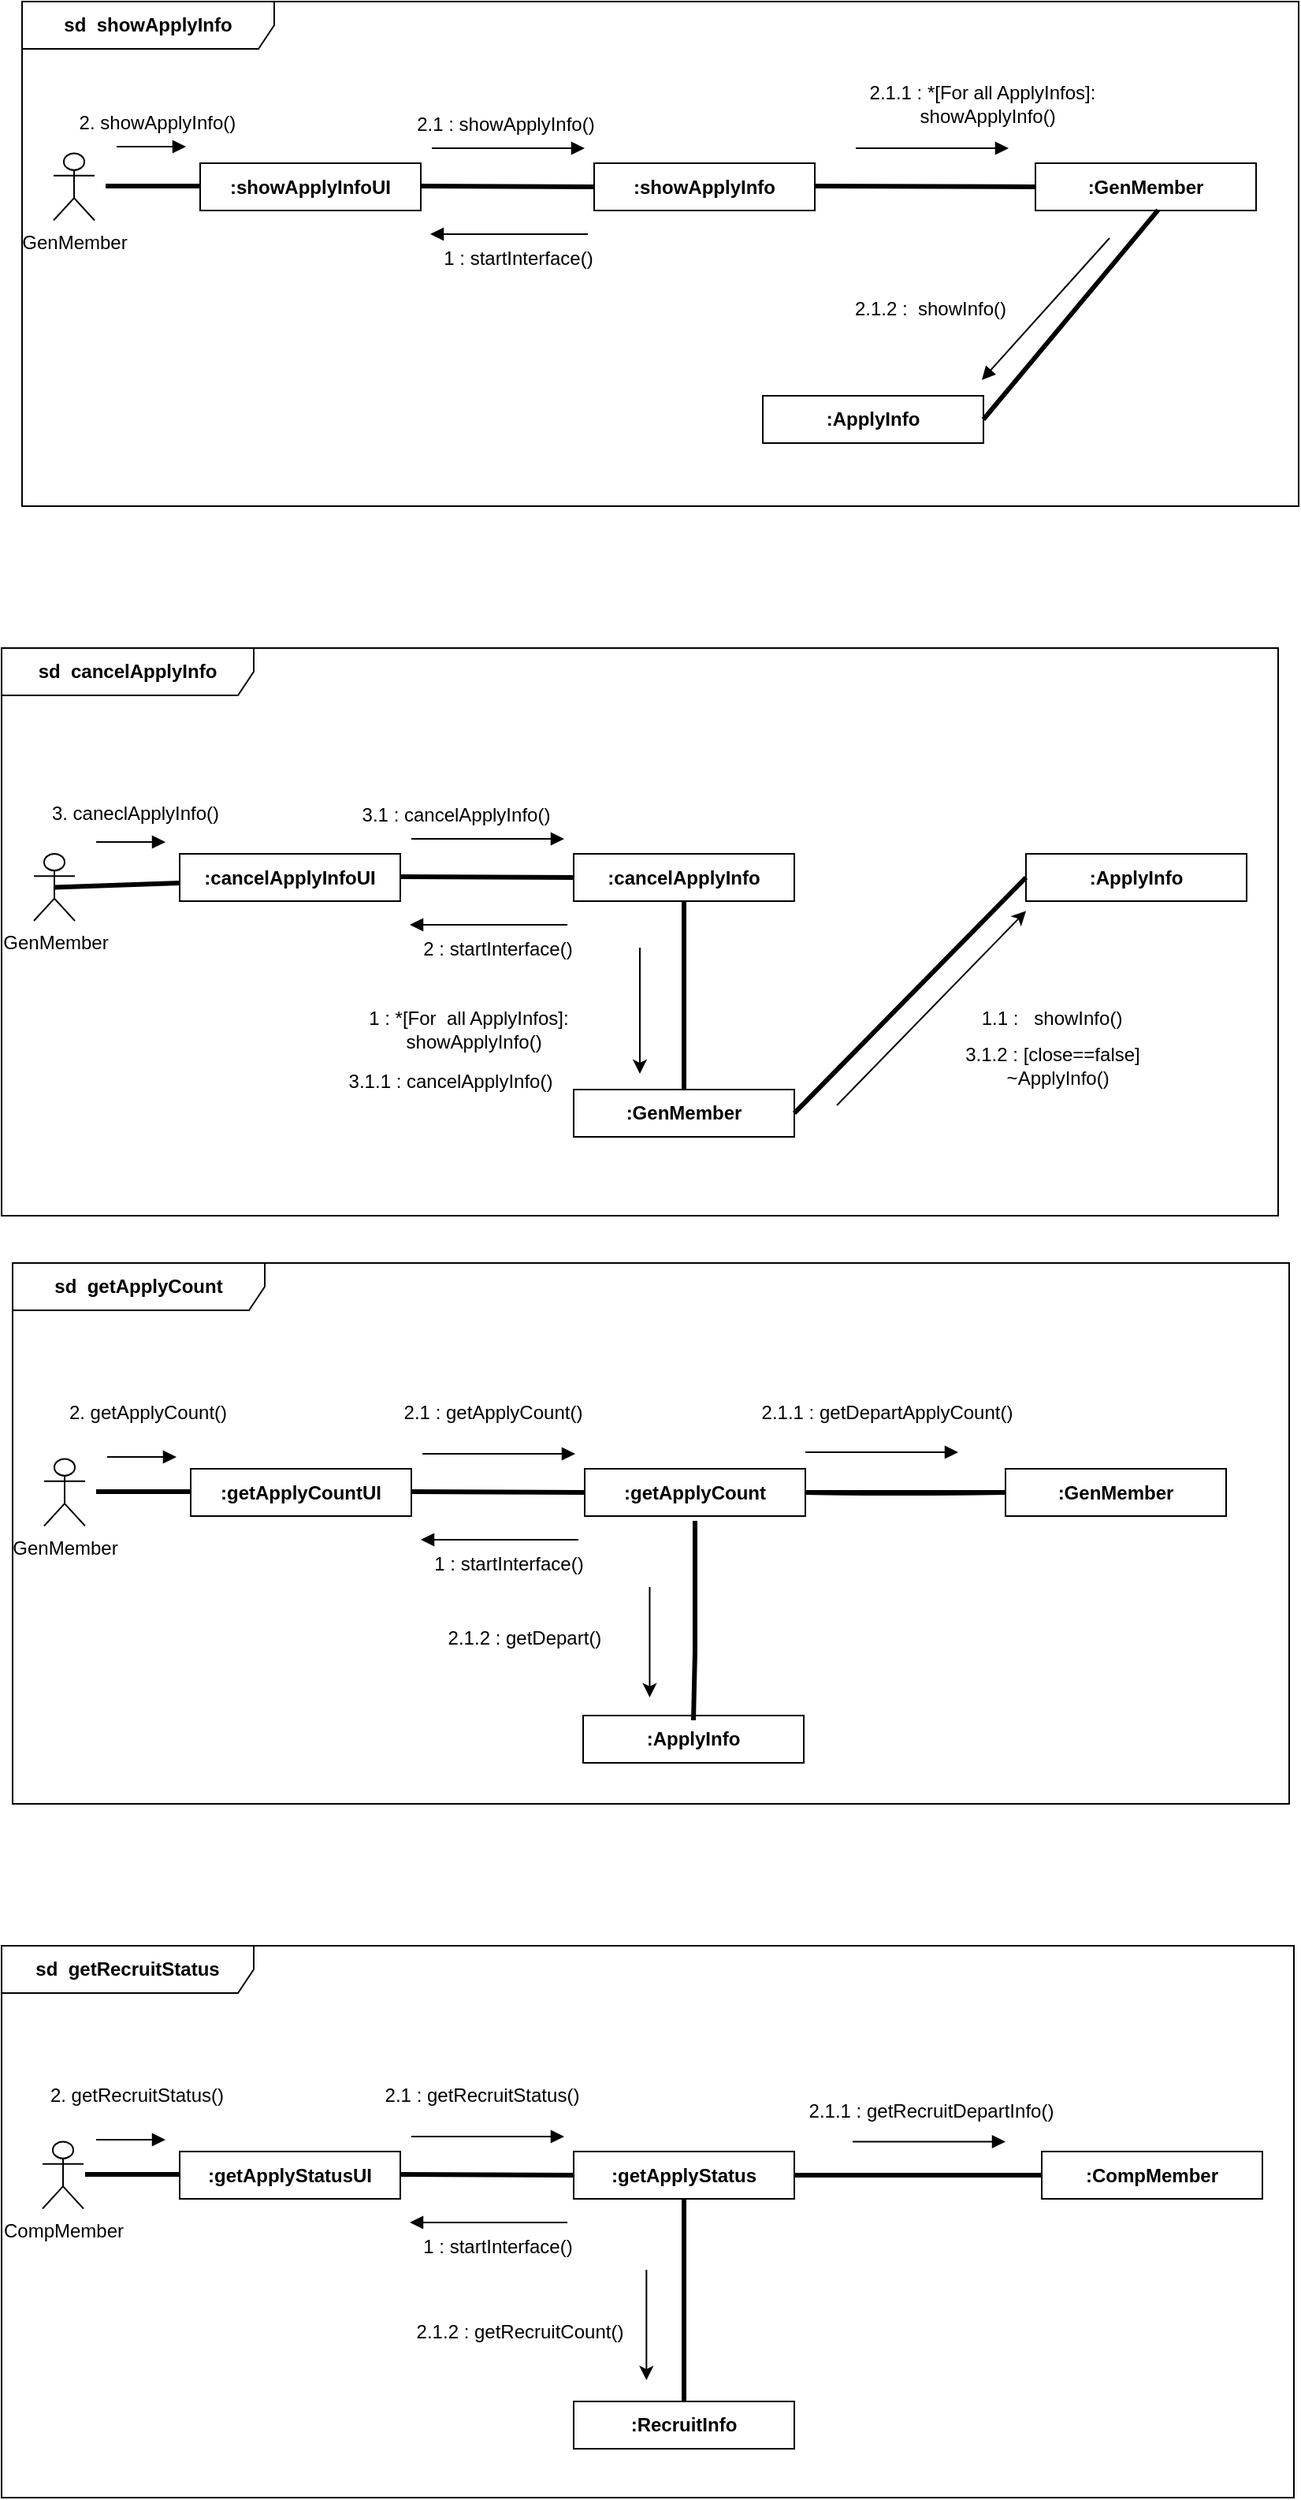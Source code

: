 <mxfile version="21.2.9" type="github">
  <diagram name="communication_diagram_양현지" id="VjG1DPXc5YwxViOuIO_d">
    <mxGraphModel dx="930" dy="922" grid="1" gridSize="10" guides="1" tooltips="1" connect="1" arrows="1" fold="1" page="1" pageScale="1" pageWidth="827" pageHeight="1169" math="0" shadow="0">
      <root>
        <mxCell id="0" />
        <mxCell id="1" parent="0" />
        <mxCell id="dPYX6Sap5P_xijtm9A5s-1" value="&lt;b&gt;sd&amp;nbsp; showApplyInfo&lt;/b&gt;" style="shape=umlFrame;whiteSpace=wrap;html=1;pointerEvents=0;recursiveResize=0;container=1;collapsible=0;width=160;" vertex="1" parent="1">
          <mxGeometry x="403" y="270" width="810" height="320" as="geometry" />
        </mxCell>
        <mxCell id="dPYX6Sap5P_xijtm9A5s-2" value="GenMember" style="shape=umlActor;verticalLabelPosition=bottom;verticalAlign=top;html=1;outlineConnect=0;" vertex="1" parent="dPYX6Sap5P_xijtm9A5s-1">
          <mxGeometry x="20" y="96.25" width="26" height="42.5" as="geometry" />
        </mxCell>
        <mxCell id="dPYX6Sap5P_xijtm9A5s-3" value=":&lt;b style=&quot;border-color: var(--border-color);&quot;&gt;showApplyInfo&lt;/b&gt;UI" style="fontStyle=1;whiteSpace=wrap;html=1;" vertex="1" parent="dPYX6Sap5P_xijtm9A5s-1">
          <mxGeometry x="113" y="102.5" width="140" height="30" as="geometry" />
        </mxCell>
        <mxCell id="dPYX6Sap5P_xijtm9A5s-4" value=":GenMember" style="fontStyle=1;whiteSpace=wrap;html=1;" vertex="1" parent="dPYX6Sap5P_xijtm9A5s-1">
          <mxGeometry x="643" y="102.5" width="140" height="30" as="geometry" />
        </mxCell>
        <mxCell id="dPYX6Sap5P_xijtm9A5s-5" value=":&lt;b style=&quot;border-color: var(--border-color);&quot;&gt;showApplyInfo&lt;/b&gt;" style="fontStyle=1;whiteSpace=wrap;html=1;" vertex="1" parent="dPYX6Sap5P_xijtm9A5s-1">
          <mxGeometry x="363" y="102.5" width="140" height="30" as="geometry" />
        </mxCell>
        <mxCell id="dPYX6Sap5P_xijtm9A5s-6" value="" style="endArrow=none;startArrow=none;endFill=0;startFill=0;endSize=8;html=1;verticalAlign=bottom;labelBackgroundColor=none;strokeWidth=3;rounded=0;" edge="1" parent="dPYX6Sap5P_xijtm9A5s-1">
          <mxGeometry width="160" relative="1" as="geometry">
            <mxPoint x="53" y="117" as="sourcePoint" />
            <mxPoint x="113" y="117" as="targetPoint" />
          </mxGeometry>
        </mxCell>
        <mxCell id="dPYX6Sap5P_xijtm9A5s-7" value="" style="endArrow=none;startArrow=none;endFill=0;startFill=0;endSize=8;html=1;verticalAlign=bottom;labelBackgroundColor=none;strokeWidth=3;rounded=0;entryX=0;entryY=0.5;entryDx=0;entryDy=0;" edge="1" parent="dPYX6Sap5P_xijtm9A5s-1" target="dPYX6Sap5P_xijtm9A5s-5">
          <mxGeometry width="160" relative="1" as="geometry">
            <mxPoint x="253" y="117" as="sourcePoint" />
            <mxPoint x="360" y="117" as="targetPoint" />
          </mxGeometry>
        </mxCell>
        <mxCell id="dPYX6Sap5P_xijtm9A5s-8" value="" style="endArrow=none;startArrow=none;endFill=0;startFill=0;endSize=8;html=1;verticalAlign=bottom;labelBackgroundColor=none;strokeWidth=3;rounded=0;entryX=0;entryY=0.5;entryDx=0;entryDy=0;" edge="1" parent="dPYX6Sap5P_xijtm9A5s-1" target="dPYX6Sap5P_xijtm9A5s-4">
          <mxGeometry width="160" relative="1" as="geometry">
            <mxPoint x="503" y="117" as="sourcePoint" />
            <mxPoint x="610" y="120" as="targetPoint" />
          </mxGeometry>
        </mxCell>
        <mxCell id="dPYX6Sap5P_xijtm9A5s-9" value="" style="html=1;verticalAlign=bottom;labelBackgroundColor=none;endArrow=block;endFill=1;rounded=0;" edge="1" parent="dPYX6Sap5P_xijtm9A5s-1">
          <mxGeometry width="160" relative="1" as="geometry">
            <mxPoint x="60" y="92" as="sourcePoint" />
            <mxPoint x="104" y="92" as="targetPoint" />
          </mxGeometry>
        </mxCell>
        <mxCell id="dPYX6Sap5P_xijtm9A5s-10" value="" style="html=1;verticalAlign=bottom;labelBackgroundColor=none;endArrow=block;endFill=1;rounded=0;" edge="1" parent="dPYX6Sap5P_xijtm9A5s-1">
          <mxGeometry width="160" relative="1" as="geometry">
            <mxPoint x="260" y="93" as="sourcePoint" />
            <mxPoint x="357" y="93" as="targetPoint" />
          </mxGeometry>
        </mxCell>
        <mxCell id="dPYX6Sap5P_xijtm9A5s-11" value="" style="html=1;verticalAlign=bottom;labelBackgroundColor=none;endArrow=block;endFill=1;rounded=0;" edge="1" parent="dPYX6Sap5P_xijtm9A5s-1">
          <mxGeometry width="160" relative="1" as="geometry">
            <mxPoint x="529" y="93" as="sourcePoint" />
            <mxPoint x="626" y="93" as="targetPoint" />
          </mxGeometry>
        </mxCell>
        <mxCell id="dPYX6Sap5P_xijtm9A5s-12" value="" style="html=1;verticalAlign=bottom;labelBackgroundColor=none;endArrow=block;endFill=1;rounded=0;" edge="1" parent="dPYX6Sap5P_xijtm9A5s-1">
          <mxGeometry width="160" relative="1" as="geometry">
            <mxPoint x="359" y="147.5" as="sourcePoint" />
            <mxPoint x="259" y="147.5" as="targetPoint" />
          </mxGeometry>
        </mxCell>
        <mxCell id="dPYX6Sap5P_xijtm9A5s-13" value="1 : startInterface()" style="text;html=1;strokeColor=none;fillColor=none;align=center;verticalAlign=middle;whiteSpace=wrap;rounded=0;" vertex="1" parent="dPYX6Sap5P_xijtm9A5s-1">
          <mxGeometry x="240" y="147.5" width="150" height="30" as="geometry" />
        </mxCell>
        <mxCell id="dPYX6Sap5P_xijtm9A5s-14" value="2. showApplyInfo()" style="text;html=1;strokeColor=none;fillColor=none;align=center;verticalAlign=middle;whiteSpace=wrap;rounded=0;" vertex="1" parent="dPYX6Sap5P_xijtm9A5s-1">
          <mxGeometry x="11" y="61.5" width="150" height="30" as="geometry" />
        </mxCell>
        <mxCell id="dPYX6Sap5P_xijtm9A5s-15" value="2.1 : showApplyInfo()" style="text;html=1;strokeColor=none;fillColor=none;align=center;verticalAlign=middle;whiteSpace=wrap;rounded=0;" vertex="1" parent="dPYX6Sap5P_xijtm9A5s-1">
          <mxGeometry x="232" y="62.5" width="150" height="30" as="geometry" />
        </mxCell>
        <mxCell id="dPYX6Sap5P_xijtm9A5s-16" value="2.1.1 : *[For all ApplyInfos]:&lt;br&gt;&amp;nbsp; showApplyInfo()" style="text;html=1;strokeColor=none;fillColor=none;align=center;verticalAlign=middle;whiteSpace=wrap;rounded=0;" vertex="1" parent="dPYX6Sap5P_xijtm9A5s-1">
          <mxGeometry x="503" y="50" width="213" height="30" as="geometry" />
        </mxCell>
        <mxCell id="dPYX6Sap5P_xijtm9A5s-17" value=":ApplyInfo" style="fontStyle=1;whiteSpace=wrap;html=1;" vertex="1" parent="dPYX6Sap5P_xijtm9A5s-1">
          <mxGeometry x="470" y="250" width="140" height="30" as="geometry" />
        </mxCell>
        <mxCell id="dPYX6Sap5P_xijtm9A5s-18" value="" style="endArrow=none;startArrow=none;endFill=0;startFill=0;endSize=8;html=1;verticalAlign=bottom;labelBackgroundColor=none;strokeWidth=3;rounded=0;entryX=0.556;entryY=0.989;entryDx=0;entryDy=0;exitX=1;exitY=0.5;exitDx=0;exitDy=0;entryPerimeter=0;" edge="1" parent="dPYX6Sap5P_xijtm9A5s-1" source="dPYX6Sap5P_xijtm9A5s-17" target="dPYX6Sap5P_xijtm9A5s-4">
          <mxGeometry width="160" relative="1" as="geometry">
            <mxPoint x="513" y="127" as="sourcePoint" />
            <mxPoint x="653" y="128" as="targetPoint" />
          </mxGeometry>
        </mxCell>
        <mxCell id="dPYX6Sap5P_xijtm9A5s-19" value="2.1.2 :&amp;nbsp; showInfo()" style="text;html=1;strokeColor=none;fillColor=none;align=center;verticalAlign=middle;whiteSpace=wrap;rounded=0;" vertex="1" parent="dPYX6Sap5P_xijtm9A5s-1">
          <mxGeometry x="470" y="180" width="213" height="30" as="geometry" />
        </mxCell>
        <mxCell id="dPYX6Sap5P_xijtm9A5s-20" value="" style="html=1;verticalAlign=bottom;labelBackgroundColor=none;endArrow=block;endFill=1;rounded=0;" edge="1" parent="dPYX6Sap5P_xijtm9A5s-1">
          <mxGeometry width="160" relative="1" as="geometry">
            <mxPoint x="690" y="150" as="sourcePoint" />
            <mxPoint x="609" y="240" as="targetPoint" />
          </mxGeometry>
        </mxCell>
        <mxCell id="dPYX6Sap5P_xijtm9A5s-21" value="&lt;b&gt;sd&amp;nbsp; cancelApplyInfo&lt;/b&gt;" style="shape=umlFrame;whiteSpace=wrap;html=1;pointerEvents=0;recursiveResize=0;container=1;collapsible=0;width=160;" vertex="1" parent="1">
          <mxGeometry x="390" y="680" width="810" height="360" as="geometry" />
        </mxCell>
        <mxCell id="dPYX6Sap5P_xijtm9A5s-22" value=":cancelApplyInfoUI" style="fontStyle=1;whiteSpace=wrap;html=1;" vertex="1" parent="dPYX6Sap5P_xijtm9A5s-21">
          <mxGeometry x="113" y="130.5" width="140" height="30" as="geometry" />
        </mxCell>
        <mxCell id="dPYX6Sap5P_xijtm9A5s-23" value=":ApplyInfo" style="fontStyle=1;whiteSpace=wrap;html=1;" vertex="1" parent="dPYX6Sap5P_xijtm9A5s-21">
          <mxGeometry x="650" y="130.5" width="140" height="30" as="geometry" />
        </mxCell>
        <mxCell id="dPYX6Sap5P_xijtm9A5s-24" value=":cancelApplyInfo" style="fontStyle=1;whiteSpace=wrap;html=1;" vertex="1" parent="dPYX6Sap5P_xijtm9A5s-21">
          <mxGeometry x="363" y="130.5" width="140" height="30" as="geometry" />
        </mxCell>
        <mxCell id="dPYX6Sap5P_xijtm9A5s-25" value="" style="endArrow=none;startArrow=none;endFill=0;startFill=0;endSize=8;html=1;verticalAlign=bottom;labelBackgroundColor=none;strokeWidth=3;rounded=0;exitX=0.5;exitY=0.5;exitDx=0;exitDy=0;exitPerimeter=0;" edge="1" parent="dPYX6Sap5P_xijtm9A5s-21" source="dPYX6Sap5P_xijtm9A5s-41">
          <mxGeometry width="160" relative="1" as="geometry">
            <mxPoint x="-57" y="143.25" as="sourcePoint" />
            <mxPoint x="113" y="149" as="targetPoint" />
          </mxGeometry>
        </mxCell>
        <mxCell id="dPYX6Sap5P_xijtm9A5s-26" value="" style="endArrow=none;startArrow=none;endFill=0;startFill=0;endSize=8;html=1;verticalAlign=bottom;labelBackgroundColor=none;strokeWidth=3;rounded=0;entryX=0;entryY=0.5;entryDx=0;entryDy=0;" edge="1" parent="dPYX6Sap5P_xijtm9A5s-21" target="dPYX6Sap5P_xijtm9A5s-24">
          <mxGeometry width="160" relative="1" as="geometry">
            <mxPoint x="253" y="145" as="sourcePoint" />
            <mxPoint x="360" y="145" as="targetPoint" />
          </mxGeometry>
        </mxCell>
        <mxCell id="dPYX6Sap5P_xijtm9A5s-27" value="" style="html=1;verticalAlign=bottom;labelBackgroundColor=none;endArrow=block;endFill=1;rounded=0;" edge="1" parent="dPYX6Sap5P_xijtm9A5s-21">
          <mxGeometry width="160" relative="1" as="geometry">
            <mxPoint x="60" y="123" as="sourcePoint" />
            <mxPoint x="104" y="123" as="targetPoint" />
          </mxGeometry>
        </mxCell>
        <mxCell id="dPYX6Sap5P_xijtm9A5s-28" value="" style="html=1;verticalAlign=bottom;labelBackgroundColor=none;endArrow=block;endFill=1;rounded=0;" edge="1" parent="dPYX6Sap5P_xijtm9A5s-21">
          <mxGeometry width="160" relative="1" as="geometry">
            <mxPoint x="260" y="121" as="sourcePoint" />
            <mxPoint x="357" y="121" as="targetPoint" />
          </mxGeometry>
        </mxCell>
        <mxCell id="dPYX6Sap5P_xijtm9A5s-29" value="" style="html=1;verticalAlign=bottom;labelBackgroundColor=none;endArrow=block;endFill=1;rounded=0;" edge="1" parent="dPYX6Sap5P_xijtm9A5s-21">
          <mxGeometry width="160" relative="1" as="geometry">
            <mxPoint x="359" y="175.5" as="sourcePoint" />
            <mxPoint x="259" y="175.5" as="targetPoint" />
          </mxGeometry>
        </mxCell>
        <mxCell id="dPYX6Sap5P_xijtm9A5s-30" value="2 : startInterface()" style="text;html=1;strokeColor=none;fillColor=none;align=center;verticalAlign=middle;whiteSpace=wrap;rounded=0;" vertex="1" parent="dPYX6Sap5P_xijtm9A5s-21">
          <mxGeometry x="240" y="175.5" width="150" height="30" as="geometry" />
        </mxCell>
        <mxCell id="dPYX6Sap5P_xijtm9A5s-31" value="1.1 :&amp;nbsp;&amp;nbsp; showInfo()" style="text;html=1;strokeColor=none;fillColor=none;align=center;verticalAlign=middle;whiteSpace=wrap;rounded=0;" vertex="1" parent="dPYX6Sap5P_xijtm9A5s-21">
          <mxGeometry x="560" y="220" width="213" height="30" as="geometry" />
        </mxCell>
        <mxCell id="dPYX6Sap5P_xijtm9A5s-32" value=":GenMember" style="fontStyle=1;whiteSpace=wrap;html=1;" vertex="1" parent="dPYX6Sap5P_xijtm9A5s-21">
          <mxGeometry x="363" y="280" width="140" height="30" as="geometry" />
        </mxCell>
        <mxCell id="dPYX6Sap5P_xijtm9A5s-33" value="" style="endArrow=none;startArrow=none;endFill=0;startFill=0;endSize=8;html=1;verticalAlign=bottom;labelBackgroundColor=none;strokeWidth=3;rounded=0;exitX=0.5;exitY=1;exitDx=0;exitDy=0;entryX=0.5;entryY=0;entryDx=0;entryDy=0;" edge="1" parent="dPYX6Sap5P_xijtm9A5s-21" source="dPYX6Sap5P_xijtm9A5s-24" target="dPYX6Sap5P_xijtm9A5s-32">
          <mxGeometry width="160" relative="1" as="geometry">
            <mxPoint x="513" y="155" as="sourcePoint" />
            <mxPoint x="653" y="156" as="targetPoint" />
          </mxGeometry>
        </mxCell>
        <mxCell id="dPYX6Sap5P_xijtm9A5s-34" value="" style="endArrow=classic;html=1;rounded=0;" edge="1" parent="dPYX6Sap5P_xijtm9A5s-21">
          <mxGeometry width="50" height="50" relative="1" as="geometry">
            <mxPoint x="405" y="190" as="sourcePoint" />
            <mxPoint x="405" y="270" as="targetPoint" />
          </mxGeometry>
        </mxCell>
        <mxCell id="dPYX6Sap5P_xijtm9A5s-35" value="" style="endArrow=none;startArrow=none;endFill=0;startFill=0;endSize=8;html=1;verticalAlign=bottom;labelBackgroundColor=none;strokeWidth=3;rounded=0;entryX=0;entryY=0.5;entryDx=0;entryDy=0;exitX=1;exitY=0.5;exitDx=0;exitDy=0;" edge="1" parent="dPYX6Sap5P_xijtm9A5s-21" source="dPYX6Sap5P_xijtm9A5s-32" target="dPYX6Sap5P_xijtm9A5s-23">
          <mxGeometry width="160" relative="1" as="geometry">
            <mxPoint x="513" y="155" as="sourcePoint" />
            <mxPoint x="653" y="156" as="targetPoint" />
          </mxGeometry>
        </mxCell>
        <mxCell id="dPYX6Sap5P_xijtm9A5s-36" value="" style="endArrow=classic;html=1;rounded=0;" edge="1" parent="dPYX6Sap5P_xijtm9A5s-21">
          <mxGeometry width="50" height="50" relative="1" as="geometry">
            <mxPoint x="530" y="290" as="sourcePoint" />
            <mxPoint x="650" y="166.75" as="targetPoint" />
          </mxGeometry>
        </mxCell>
        <mxCell id="dPYX6Sap5P_xijtm9A5s-37" value="3.1 : cancelApplyInfo()" style="text;html=1;strokeColor=none;fillColor=none;align=center;verticalAlign=middle;whiteSpace=wrap;rounded=0;" vertex="1" parent="dPYX6Sap5P_xijtm9A5s-21">
          <mxGeometry x="223.5" y="90.5" width="129" height="30" as="geometry" />
        </mxCell>
        <mxCell id="dPYX6Sap5P_xijtm9A5s-38" value="3. caneclApplyInfo()" style="text;html=1;strokeColor=none;fillColor=none;align=center;verticalAlign=middle;whiteSpace=wrap;rounded=0;" vertex="1" parent="dPYX6Sap5P_xijtm9A5s-21">
          <mxGeometry x="10" y="89.5" width="150" height="30" as="geometry" />
        </mxCell>
        <mxCell id="dPYX6Sap5P_xijtm9A5s-39" value="3.1.1 : cancelApplyInfo()" style="text;html=1;strokeColor=none;fillColor=none;align=center;verticalAlign=middle;whiteSpace=wrap;rounded=0;" vertex="1" parent="dPYX6Sap5P_xijtm9A5s-21">
          <mxGeometry x="216" y="260" width="138" height="30" as="geometry" />
        </mxCell>
        <mxCell id="dPYX6Sap5P_xijtm9A5s-40" value="1 : *[For&amp;nbsp; all ApplyInfos]:&lt;br&gt;&amp;nbsp; showApplyInfo()" style="text;html=1;strokeColor=none;fillColor=none;align=center;verticalAlign=middle;whiteSpace=wrap;rounded=0;" vertex="1" parent="dPYX6Sap5P_xijtm9A5s-21">
          <mxGeometry x="190" y="227" width="213" height="30" as="geometry" />
        </mxCell>
        <mxCell id="dPYX6Sap5P_xijtm9A5s-41" value="GenMember" style="shape=umlActor;verticalLabelPosition=bottom;verticalAlign=top;html=1;outlineConnect=0;" vertex="1" parent="dPYX6Sap5P_xijtm9A5s-21">
          <mxGeometry x="20.5" y="130.5" width="26" height="42.5" as="geometry" />
        </mxCell>
        <mxCell id="dPYX6Sap5P_xijtm9A5s-42" value="3.1.2 : [close==false]&lt;br&gt;&amp;nbsp; ~ApplyInfo()" style="text;html=1;strokeColor=none;fillColor=none;align=center;verticalAlign=middle;whiteSpace=wrap;rounded=0;" vertex="1" parent="dPYX6Sap5P_xijtm9A5s-21">
          <mxGeometry x="531.5" y="250" width="270" height="30" as="geometry" />
        </mxCell>
        <mxCell id="dPYX6Sap5P_xijtm9A5s-43" value="&lt;b&gt;sd&amp;nbsp; getRecruitStatus&lt;/b&gt;" style="shape=umlFrame;whiteSpace=wrap;html=1;pointerEvents=0;recursiveResize=0;container=1;collapsible=0;width=160;" vertex="1" parent="1">
          <mxGeometry x="390" y="1503" width="820" height="350" as="geometry" />
        </mxCell>
        <mxCell id="dPYX6Sap5P_xijtm9A5s-44" value="CompMember" style="shape=umlActor;verticalLabelPosition=bottom;verticalAlign=top;html=1;outlineConnect=0;" vertex="1" parent="dPYX6Sap5P_xijtm9A5s-43">
          <mxGeometry x="26" y="124.25" width="26" height="42.5" as="geometry" />
        </mxCell>
        <mxCell id="dPYX6Sap5P_xijtm9A5s-45" value=":&lt;b style=&quot;border-color: var(--border-color);&quot;&gt;getApplyStatusUI&lt;/b&gt;" style="fontStyle=1;whiteSpace=wrap;html=1;" vertex="1" parent="dPYX6Sap5P_xijtm9A5s-43">
          <mxGeometry x="113" y="130.5" width="140" height="30" as="geometry" />
        </mxCell>
        <mxCell id="dPYX6Sap5P_xijtm9A5s-46" value=":&lt;b style=&quot;border-color: var(--border-color);&quot;&gt;getApplyStatus&lt;/b&gt;" style="fontStyle=1;whiteSpace=wrap;html=1;" vertex="1" parent="dPYX6Sap5P_xijtm9A5s-43">
          <mxGeometry x="363" y="130.5" width="140" height="30" as="geometry" />
        </mxCell>
        <mxCell id="dPYX6Sap5P_xijtm9A5s-47" value="" style="endArrow=none;startArrow=none;endFill=0;startFill=0;endSize=8;html=1;verticalAlign=bottom;labelBackgroundColor=none;strokeWidth=3;rounded=0;" edge="1" parent="dPYX6Sap5P_xijtm9A5s-43">
          <mxGeometry width="160" relative="1" as="geometry">
            <mxPoint x="53" y="145" as="sourcePoint" />
            <mxPoint x="113" y="145" as="targetPoint" />
          </mxGeometry>
        </mxCell>
        <mxCell id="dPYX6Sap5P_xijtm9A5s-48" value="" style="endArrow=none;startArrow=none;endFill=0;startFill=0;endSize=8;html=1;verticalAlign=bottom;labelBackgroundColor=none;strokeWidth=3;rounded=0;entryX=0;entryY=0.5;entryDx=0;entryDy=0;" edge="1" parent="dPYX6Sap5P_xijtm9A5s-43" target="dPYX6Sap5P_xijtm9A5s-46">
          <mxGeometry width="160" relative="1" as="geometry">
            <mxPoint x="253" y="145" as="sourcePoint" />
            <mxPoint x="360" y="145" as="targetPoint" />
          </mxGeometry>
        </mxCell>
        <mxCell id="dPYX6Sap5P_xijtm9A5s-49" value="" style="html=1;verticalAlign=bottom;labelBackgroundColor=none;endArrow=block;endFill=1;rounded=0;" edge="1" parent="dPYX6Sap5P_xijtm9A5s-43">
          <mxGeometry width="160" relative="1" as="geometry">
            <mxPoint x="60" y="123" as="sourcePoint" />
            <mxPoint x="104" y="123" as="targetPoint" />
          </mxGeometry>
        </mxCell>
        <mxCell id="dPYX6Sap5P_xijtm9A5s-50" value="" style="html=1;verticalAlign=bottom;labelBackgroundColor=none;endArrow=block;endFill=1;rounded=0;" edge="1" parent="dPYX6Sap5P_xijtm9A5s-43">
          <mxGeometry width="160" relative="1" as="geometry">
            <mxPoint x="260" y="121" as="sourcePoint" />
            <mxPoint x="357" y="121" as="targetPoint" />
          </mxGeometry>
        </mxCell>
        <mxCell id="dPYX6Sap5P_xijtm9A5s-51" value="" style="html=1;verticalAlign=bottom;labelBackgroundColor=none;endArrow=block;endFill=1;rounded=0;" edge="1" parent="dPYX6Sap5P_xijtm9A5s-43">
          <mxGeometry width="160" relative="1" as="geometry">
            <mxPoint x="359" y="175.5" as="sourcePoint" />
            <mxPoint x="259" y="175.5" as="targetPoint" />
          </mxGeometry>
        </mxCell>
        <mxCell id="dPYX6Sap5P_xijtm9A5s-52" value="1 : startInterface()" style="text;html=1;strokeColor=none;fillColor=none;align=center;verticalAlign=middle;whiteSpace=wrap;rounded=0;" vertex="1" parent="dPYX6Sap5P_xijtm9A5s-43">
          <mxGeometry x="240" y="175.5" width="150" height="30" as="geometry" />
        </mxCell>
        <mxCell id="dPYX6Sap5P_xijtm9A5s-53" value="2. getRecruitStatus()" style="text;html=1;strokeColor=none;fillColor=none;align=center;verticalAlign=middle;whiteSpace=wrap;rounded=0;" vertex="1" parent="dPYX6Sap5P_xijtm9A5s-43">
          <mxGeometry x="11" y="80" width="150" height="30" as="geometry" />
        </mxCell>
        <mxCell id="dPYX6Sap5P_xijtm9A5s-54" value="2.1 : getRecruitStatus()" style="text;html=1;strokeColor=none;fillColor=none;align=center;verticalAlign=middle;whiteSpace=wrap;rounded=0;" vertex="1" parent="dPYX6Sap5P_xijtm9A5s-43">
          <mxGeometry x="230" y="80" width="150" height="30" as="geometry" />
        </mxCell>
        <mxCell id="dPYX6Sap5P_xijtm9A5s-55" value=":CompMember" style="fontStyle=1;whiteSpace=wrap;html=1;" vertex="1" parent="dPYX6Sap5P_xijtm9A5s-43">
          <mxGeometry x="660" y="130.5" width="140" height="30" as="geometry" />
        </mxCell>
        <mxCell id="dPYX6Sap5P_xijtm9A5s-56" value="" style="endArrow=none;startArrow=none;endFill=0;startFill=0;endSize=8;html=1;verticalAlign=bottom;labelBackgroundColor=none;strokeWidth=3;rounded=0;exitX=1;exitY=0.5;exitDx=0;exitDy=0;" edge="1" parent="dPYX6Sap5P_xijtm9A5s-43" source="dPYX6Sap5P_xijtm9A5s-46" target="dPYX6Sap5P_xijtm9A5s-55">
          <mxGeometry width="160" relative="1" as="geometry">
            <mxPoint x="513" y="155" as="sourcePoint" />
            <mxPoint x="653" y="156" as="targetPoint" />
          </mxGeometry>
        </mxCell>
        <mxCell id="dPYX6Sap5P_xijtm9A5s-57" value="" style="html=1;verticalAlign=bottom;labelBackgroundColor=none;endArrow=block;endFill=1;rounded=0;" edge="1" parent="dPYX6Sap5P_xijtm9A5s-43">
          <mxGeometry width="160" relative="1" as="geometry">
            <mxPoint x="540" y="124.25" as="sourcePoint" />
            <mxPoint x="637" y="124.25" as="targetPoint" />
          </mxGeometry>
        </mxCell>
        <mxCell id="dPYX6Sap5P_xijtm9A5s-58" value=":RecruitInfo" style="fontStyle=1;whiteSpace=wrap;html=1;" vertex="1" parent="dPYX6Sap5P_xijtm9A5s-43">
          <mxGeometry x="363" y="289" width="140" height="30" as="geometry" />
        </mxCell>
        <mxCell id="dPYX6Sap5P_xijtm9A5s-59" value="" style="endArrow=none;startArrow=none;endFill=0;startFill=0;endSize=8;html=1;verticalAlign=bottom;labelBackgroundColor=none;strokeWidth=3;rounded=0;exitX=0.5;exitY=0;exitDx=0;exitDy=0;entryX=0.5;entryY=1;entryDx=0;entryDy=0;" edge="1" parent="dPYX6Sap5P_xijtm9A5s-43" source="dPYX6Sap5P_xijtm9A5s-58" target="dPYX6Sap5P_xijtm9A5s-46">
          <mxGeometry width="160" relative="1" as="geometry">
            <mxPoint x="513" y="156" as="sourcePoint" />
            <mxPoint x="670" y="156" as="targetPoint" />
          </mxGeometry>
        </mxCell>
        <mxCell id="dPYX6Sap5P_xijtm9A5s-60" value="2.1.1 :&amp;nbsp;getRecruitDepartInfo()" style="text;html=1;strokeColor=none;fillColor=none;align=center;verticalAlign=middle;whiteSpace=wrap;rounded=0;" vertex="1" parent="dPYX6Sap5P_xijtm9A5s-43">
          <mxGeometry x="500" y="90" width="180" height="30" as="geometry" />
        </mxCell>
        <mxCell id="dPYX6Sap5P_xijtm9A5s-61" value="2.1.2 :&amp;nbsp;getRecruitCount()" style="text;html=1;strokeColor=none;fillColor=none;align=center;verticalAlign=middle;whiteSpace=wrap;rounded=0;" vertex="1" parent="dPYX6Sap5P_xijtm9A5s-43">
          <mxGeometry x="239" y="230" width="180" height="30" as="geometry" />
        </mxCell>
        <mxCell id="dPYX6Sap5P_xijtm9A5s-62" value="" style="endArrow=classic;html=1;rounded=0;" edge="1" parent="dPYX6Sap5P_xijtm9A5s-43">
          <mxGeometry width="50" height="50" relative="1" as="geometry">
            <mxPoint x="409.17" y="205.5" as="sourcePoint" />
            <mxPoint x="409.17" y="275.5" as="targetPoint" />
          </mxGeometry>
        </mxCell>
        <mxCell id="dPYX6Sap5P_xijtm9A5s-63" value="&lt;b&gt;sd&amp;nbsp; getApplyCount&lt;/b&gt;" style="shape=umlFrame;whiteSpace=wrap;html=1;pointerEvents=0;recursiveResize=0;container=1;collapsible=0;width=160;" vertex="1" parent="1">
          <mxGeometry x="397" y="1070" width="810" height="343" as="geometry" />
        </mxCell>
        <mxCell id="dPYX6Sap5P_xijtm9A5s-64" value="GenMember" style="shape=umlActor;verticalLabelPosition=bottom;verticalAlign=top;html=1;outlineConnect=0;" vertex="1" parent="dPYX6Sap5P_xijtm9A5s-63">
          <mxGeometry x="20" y="124.25" width="26" height="42.5" as="geometry" />
        </mxCell>
        <mxCell id="dPYX6Sap5P_xijtm9A5s-65" value=":&lt;b style=&quot;border-color: var(--border-color);&quot;&gt;getApplyCount&lt;/b&gt;UI" style="fontStyle=1;whiteSpace=wrap;html=1;" vertex="1" parent="dPYX6Sap5P_xijtm9A5s-63">
          <mxGeometry x="113" y="130.5" width="140" height="30" as="geometry" />
        </mxCell>
        <mxCell id="dPYX6Sap5P_xijtm9A5s-66" value=":&lt;b style=&quot;border-color: var(--border-color);&quot;&gt;getApplyCount&lt;/b&gt;" style="fontStyle=1;whiteSpace=wrap;html=1;" vertex="1" parent="dPYX6Sap5P_xijtm9A5s-63">
          <mxGeometry x="363" y="130.5" width="140" height="30" as="geometry" />
        </mxCell>
        <mxCell id="dPYX6Sap5P_xijtm9A5s-67" value="" style="endArrow=none;startArrow=none;endFill=0;startFill=0;endSize=8;html=1;verticalAlign=bottom;labelBackgroundColor=none;strokeWidth=3;rounded=0;" edge="1" parent="dPYX6Sap5P_xijtm9A5s-63">
          <mxGeometry width="160" relative="1" as="geometry">
            <mxPoint x="53" y="145" as="sourcePoint" />
            <mxPoint x="113" y="145" as="targetPoint" />
          </mxGeometry>
        </mxCell>
        <mxCell id="dPYX6Sap5P_xijtm9A5s-68" value="" style="endArrow=none;startArrow=none;endFill=0;startFill=0;endSize=8;html=1;verticalAlign=bottom;labelBackgroundColor=none;strokeWidth=3;rounded=0;entryX=0;entryY=0.5;entryDx=0;entryDy=0;" edge="1" parent="dPYX6Sap5P_xijtm9A5s-63" target="dPYX6Sap5P_xijtm9A5s-66">
          <mxGeometry width="160" relative="1" as="geometry">
            <mxPoint x="253" y="145" as="sourcePoint" />
            <mxPoint x="360" y="145" as="targetPoint" />
          </mxGeometry>
        </mxCell>
        <mxCell id="dPYX6Sap5P_xijtm9A5s-69" value="" style="html=1;verticalAlign=bottom;labelBackgroundColor=none;endArrow=block;endFill=1;rounded=0;" edge="1" parent="dPYX6Sap5P_xijtm9A5s-63">
          <mxGeometry width="160" relative="1" as="geometry">
            <mxPoint x="60" y="123" as="sourcePoint" />
            <mxPoint x="104" y="123" as="targetPoint" />
          </mxGeometry>
        </mxCell>
        <mxCell id="dPYX6Sap5P_xijtm9A5s-70" value="" style="html=1;verticalAlign=bottom;labelBackgroundColor=none;endArrow=block;endFill=1;rounded=0;" edge="1" parent="dPYX6Sap5P_xijtm9A5s-63">
          <mxGeometry width="160" relative="1" as="geometry">
            <mxPoint x="260" y="121" as="sourcePoint" />
            <mxPoint x="357" y="121" as="targetPoint" />
          </mxGeometry>
        </mxCell>
        <mxCell id="dPYX6Sap5P_xijtm9A5s-71" value="" style="html=1;verticalAlign=bottom;labelBackgroundColor=none;endArrow=block;endFill=1;rounded=0;" edge="1" parent="dPYX6Sap5P_xijtm9A5s-63">
          <mxGeometry width="160" relative="1" as="geometry">
            <mxPoint x="359" y="175.5" as="sourcePoint" />
            <mxPoint x="259" y="175.5" as="targetPoint" />
          </mxGeometry>
        </mxCell>
        <mxCell id="dPYX6Sap5P_xijtm9A5s-72" value="1 : startInterface()" style="text;html=1;strokeColor=none;fillColor=none;align=center;verticalAlign=middle;whiteSpace=wrap;rounded=0;" vertex="1" parent="dPYX6Sap5P_xijtm9A5s-63">
          <mxGeometry x="240" y="175.5" width="150" height="30" as="geometry" />
        </mxCell>
        <mxCell id="dPYX6Sap5P_xijtm9A5s-73" value="2. getApplyCount()" style="text;html=1;strokeColor=none;fillColor=none;align=center;verticalAlign=middle;whiteSpace=wrap;rounded=0;" vertex="1" parent="dPYX6Sap5P_xijtm9A5s-63">
          <mxGeometry x="11" y="80" width="150" height="30" as="geometry" />
        </mxCell>
        <mxCell id="dPYX6Sap5P_xijtm9A5s-74" value="2.1 : getApplyCount()" style="text;html=1;strokeColor=none;fillColor=none;align=center;verticalAlign=middle;whiteSpace=wrap;rounded=0;" vertex="1" parent="dPYX6Sap5P_xijtm9A5s-63">
          <mxGeometry x="230" y="80" width="150" height="30" as="geometry" />
        </mxCell>
        <mxCell id="dPYX6Sap5P_xijtm9A5s-75" value=":GenMember" style="fontStyle=1;whiteSpace=wrap;html=1;" vertex="1" parent="dPYX6Sap5P_xijtm9A5s-63">
          <mxGeometry x="630" y="130.5" width="140" height="30" as="geometry" />
        </mxCell>
        <mxCell id="dPYX6Sap5P_xijtm9A5s-76" value="" style="endArrow=none;startArrow=none;endFill=0;startFill=0;endSize=8;html=1;verticalAlign=bottom;labelBackgroundColor=none;strokeWidth=3;rounded=0;exitX=1;exitY=0.5;exitDx=0;exitDy=0;entryX=0;entryY=0.5;entryDx=0;entryDy=0;" edge="1" parent="dPYX6Sap5P_xijtm9A5s-63" source="dPYX6Sap5P_xijtm9A5s-66" target="dPYX6Sap5P_xijtm9A5s-75">
          <mxGeometry width="160" relative="1" as="geometry">
            <mxPoint x="513" y="155" as="sourcePoint" />
            <mxPoint x="653" y="156" as="targetPoint" />
          </mxGeometry>
        </mxCell>
        <mxCell id="dPYX6Sap5P_xijtm9A5s-77" value="2.1.1 :&amp;nbsp;getDepartApplyCount()" style="text;html=1;strokeColor=none;fillColor=none;align=center;verticalAlign=middle;whiteSpace=wrap;rounded=0;" vertex="1" parent="dPYX6Sap5P_xijtm9A5s-63">
          <mxGeometry x="470" y="80" width="170" height="30" as="geometry" />
        </mxCell>
        <mxCell id="dPYX6Sap5P_xijtm9A5s-78" value="" style="html=1;verticalAlign=bottom;labelBackgroundColor=none;endArrow=block;endFill=1;rounded=0;" edge="1" parent="dPYX6Sap5P_xijtm9A5s-63">
          <mxGeometry width="160" relative="1" as="geometry">
            <mxPoint x="503" y="120" as="sourcePoint" />
            <mxPoint x="600" y="120" as="targetPoint" />
          </mxGeometry>
        </mxCell>
        <mxCell id="dPYX6Sap5P_xijtm9A5s-79" value=":ApplyInfo" style="fontStyle=1;whiteSpace=wrap;html=1;" vertex="1" parent="dPYX6Sap5P_xijtm9A5s-63">
          <mxGeometry x="362" y="287" width="140" height="30" as="geometry" />
        </mxCell>
        <mxCell id="dPYX6Sap5P_xijtm9A5s-80" value="" style="endArrow=none;startArrow=none;endFill=0;startFill=0;endSize=8;html=1;verticalAlign=bottom;labelBackgroundColor=none;strokeWidth=3;rounded=0;exitX=1;exitY=0.5;exitDx=0;exitDy=0;entryX=0;entryY=0.5;entryDx=0;entryDy=0;" edge="1" parent="dPYX6Sap5P_xijtm9A5s-63" source="dPYX6Sap5P_xijtm9A5s-66" target="dPYX6Sap5P_xijtm9A5s-75">
          <mxGeometry width="160" relative="1" as="geometry">
            <mxPoint x="570" y="1493" as="sourcePoint" />
            <mxPoint x="697" y="1493" as="targetPoint" />
            <Array as="points">
              <mxPoint x="573" y="146" />
            </Array>
          </mxGeometry>
        </mxCell>
        <mxCell id="dPYX6Sap5P_xijtm9A5s-81" value="" style="endArrow=none;startArrow=none;endFill=0;startFill=0;endSize=8;html=1;verticalAlign=bottom;labelBackgroundColor=none;strokeWidth=3;rounded=0;exitX=1;exitY=0.5;exitDx=0;exitDy=0;entryX=0;entryY=0.5;entryDx=0;entryDy=0;" edge="1" parent="dPYX6Sap5P_xijtm9A5s-63" source="dPYX6Sap5P_xijtm9A5s-66" target="dPYX6Sap5P_xijtm9A5s-75">
          <mxGeometry width="160" relative="1" as="geometry">
            <mxPoint x="570" y="1493" as="sourcePoint" />
            <mxPoint x="697" y="1493" as="targetPoint" />
            <Array as="points">
              <mxPoint x="543" y="146" />
              <mxPoint x="573" y="146" />
            </Array>
          </mxGeometry>
        </mxCell>
        <mxCell id="dPYX6Sap5P_xijtm9A5s-82" value="" style="endArrow=none;startArrow=none;endFill=0;startFill=0;endSize=8;html=1;verticalAlign=bottom;labelBackgroundColor=none;strokeWidth=3;rounded=0;entryX=0.5;entryY=1;entryDx=0;entryDy=0;exitX=0.5;exitY=0;exitDx=0;exitDy=0;" edge="1" parent="dPYX6Sap5P_xijtm9A5s-63">
          <mxGeometry width="160" relative="1" as="geometry">
            <mxPoint x="432" y="290" as="sourcePoint" />
            <mxPoint x="433.0" y="163.5" as="targetPoint" />
            <Array as="points">
              <mxPoint x="433" y="246" />
              <mxPoint x="433" y="216" />
            </Array>
          </mxGeometry>
        </mxCell>
        <mxCell id="dPYX6Sap5P_xijtm9A5s-83" value="" style="endArrow=classic;html=1;rounded=0;" edge="1" parent="dPYX6Sap5P_xijtm9A5s-63">
          <mxGeometry width="50" height="50" relative="1" as="geometry">
            <mxPoint x="404.23" y="205.5" as="sourcePoint" />
            <mxPoint x="404.23" y="275.5" as="targetPoint" />
          </mxGeometry>
        </mxCell>
        <mxCell id="dPYX6Sap5P_xijtm9A5s-84" value="2.1.2 : getDepart()" style="text;html=1;strokeColor=none;fillColor=none;align=center;verticalAlign=middle;whiteSpace=wrap;rounded=0;" vertex="1" parent="dPYX6Sap5P_xijtm9A5s-63">
          <mxGeometry x="240" y="223" width="170" height="30" as="geometry" />
        </mxCell>
      </root>
    </mxGraphModel>
  </diagram>
</mxfile>
